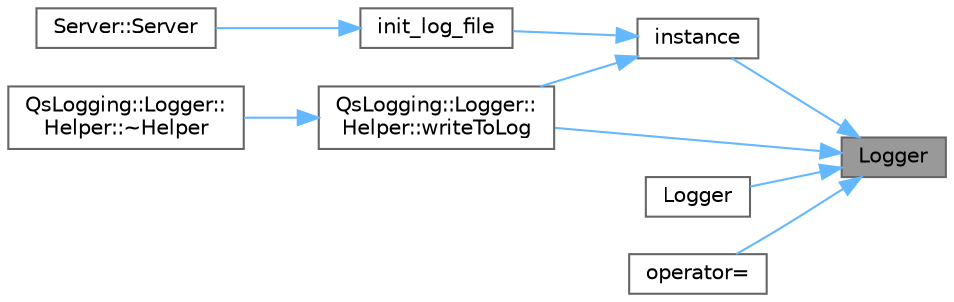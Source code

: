 digraph "Logger"
{
 // LATEX_PDF_SIZE
  bgcolor="transparent";
  edge [fontname=Helvetica,fontsize=10,labelfontname=Helvetica,labelfontsize=10];
  node [fontname=Helvetica,fontsize=10,shape=box,height=0.2,width=0.4];
  rankdir="RL";
  Node1 [id="Node000001",label="Logger",height=0.2,width=0.4,color="gray40", fillcolor="grey60", style="filled", fontcolor="black",tooltip=" "];
  Node1 -> Node2 [id="edge1_Node000001_Node000002",dir="back",color="steelblue1",style="solid",tooltip=" "];
  Node2 [id="Node000002",label="instance",height=0.2,width=0.4,color="grey40", fillcolor="white", style="filled",URL="$class_qs_logging_1_1_logger.html#af7691807bd78c60d98238e0f64d361c9",tooltip=" "];
  Node2 -> Node3 [id="edge2_Node000002_Node000003",dir="back",color="steelblue1",style="solid",tooltip=" "];
  Node3 [id="Node000003",label="init_log_file",height=0.2,width=0.4,color="grey40", fillcolor="white", style="filled",URL="$common_8cpp.html#a780de543d7b21457dbe5901a360303b7",tooltip="init_log_file 生成日志文件"];
  Node3 -> Node4 [id="edge3_Node000003_Node000004",dir="back",color="steelblue1",style="solid",tooltip=" "];
  Node4 [id="Node000004",label="Server::Server",height=0.2,width=0.4,color="grey40", fillcolor="white", style="filled",URL="$class_server.html#af2f1305573ef7939b3e8400354878e0d",tooltip="构造函数。"];
  Node2 -> Node5 [id="edge4_Node000002_Node000005",dir="back",color="steelblue1",style="solid",tooltip=" "];
  Node5 [id="Node000005",label="QsLogging::Logger::\lHelper::writeToLog",height=0.2,width=0.4,color="grey40", fillcolor="white", style="filled",URL="$class_qs_logging_1_1_logger_1_1_helper.html#a7dab77e1476c4c6a5c9a4b0c029c1a9d",tooltip="creates the complete log message and passes it to the logger"];
  Node5 -> Node6 [id="edge5_Node000005_Node000006",dir="back",color="steelblue1",style="solid",tooltip=" "];
  Node6 [id="Node000006",label="QsLogging::Logger::\lHelper::~Helper",height=0.2,width=0.4,color="grey40", fillcolor="white", style="filled",URL="$class_qs_logging_1_1_logger_1_1_helper.html#ad4f97cec0bbbb2980d0df1b0c11af998",tooltip=" "];
  Node1 -> Node7 [id="edge6_Node000001_Node000007",dir="back",color="steelblue1",style="solid",tooltip=" "];
  Node7 [id="Node000007",label="Logger",height=0.2,width=0.4,color="grey40", fillcolor="white", style="filled",URL="$class_qs_logging_1_1_logger.html#a11da95392bf13f71bf155e59149f270f",tooltip=" "];
  Node1 -> Node8 [id="edge7_Node000001_Node000008",dir="back",color="steelblue1",style="solid",tooltip=" "];
  Node8 [id="Node000008",label="operator=",height=0.2,width=0.4,color="grey40", fillcolor="white", style="filled",URL="$class_qs_logging_1_1_logger.html#a9a1bc5253e445fbda6cf42aa23284747",tooltip=" "];
  Node1 -> Node5 [id="edge8_Node000001_Node000005",dir="back",color="steelblue1",style="solid",tooltip=" "];
}
